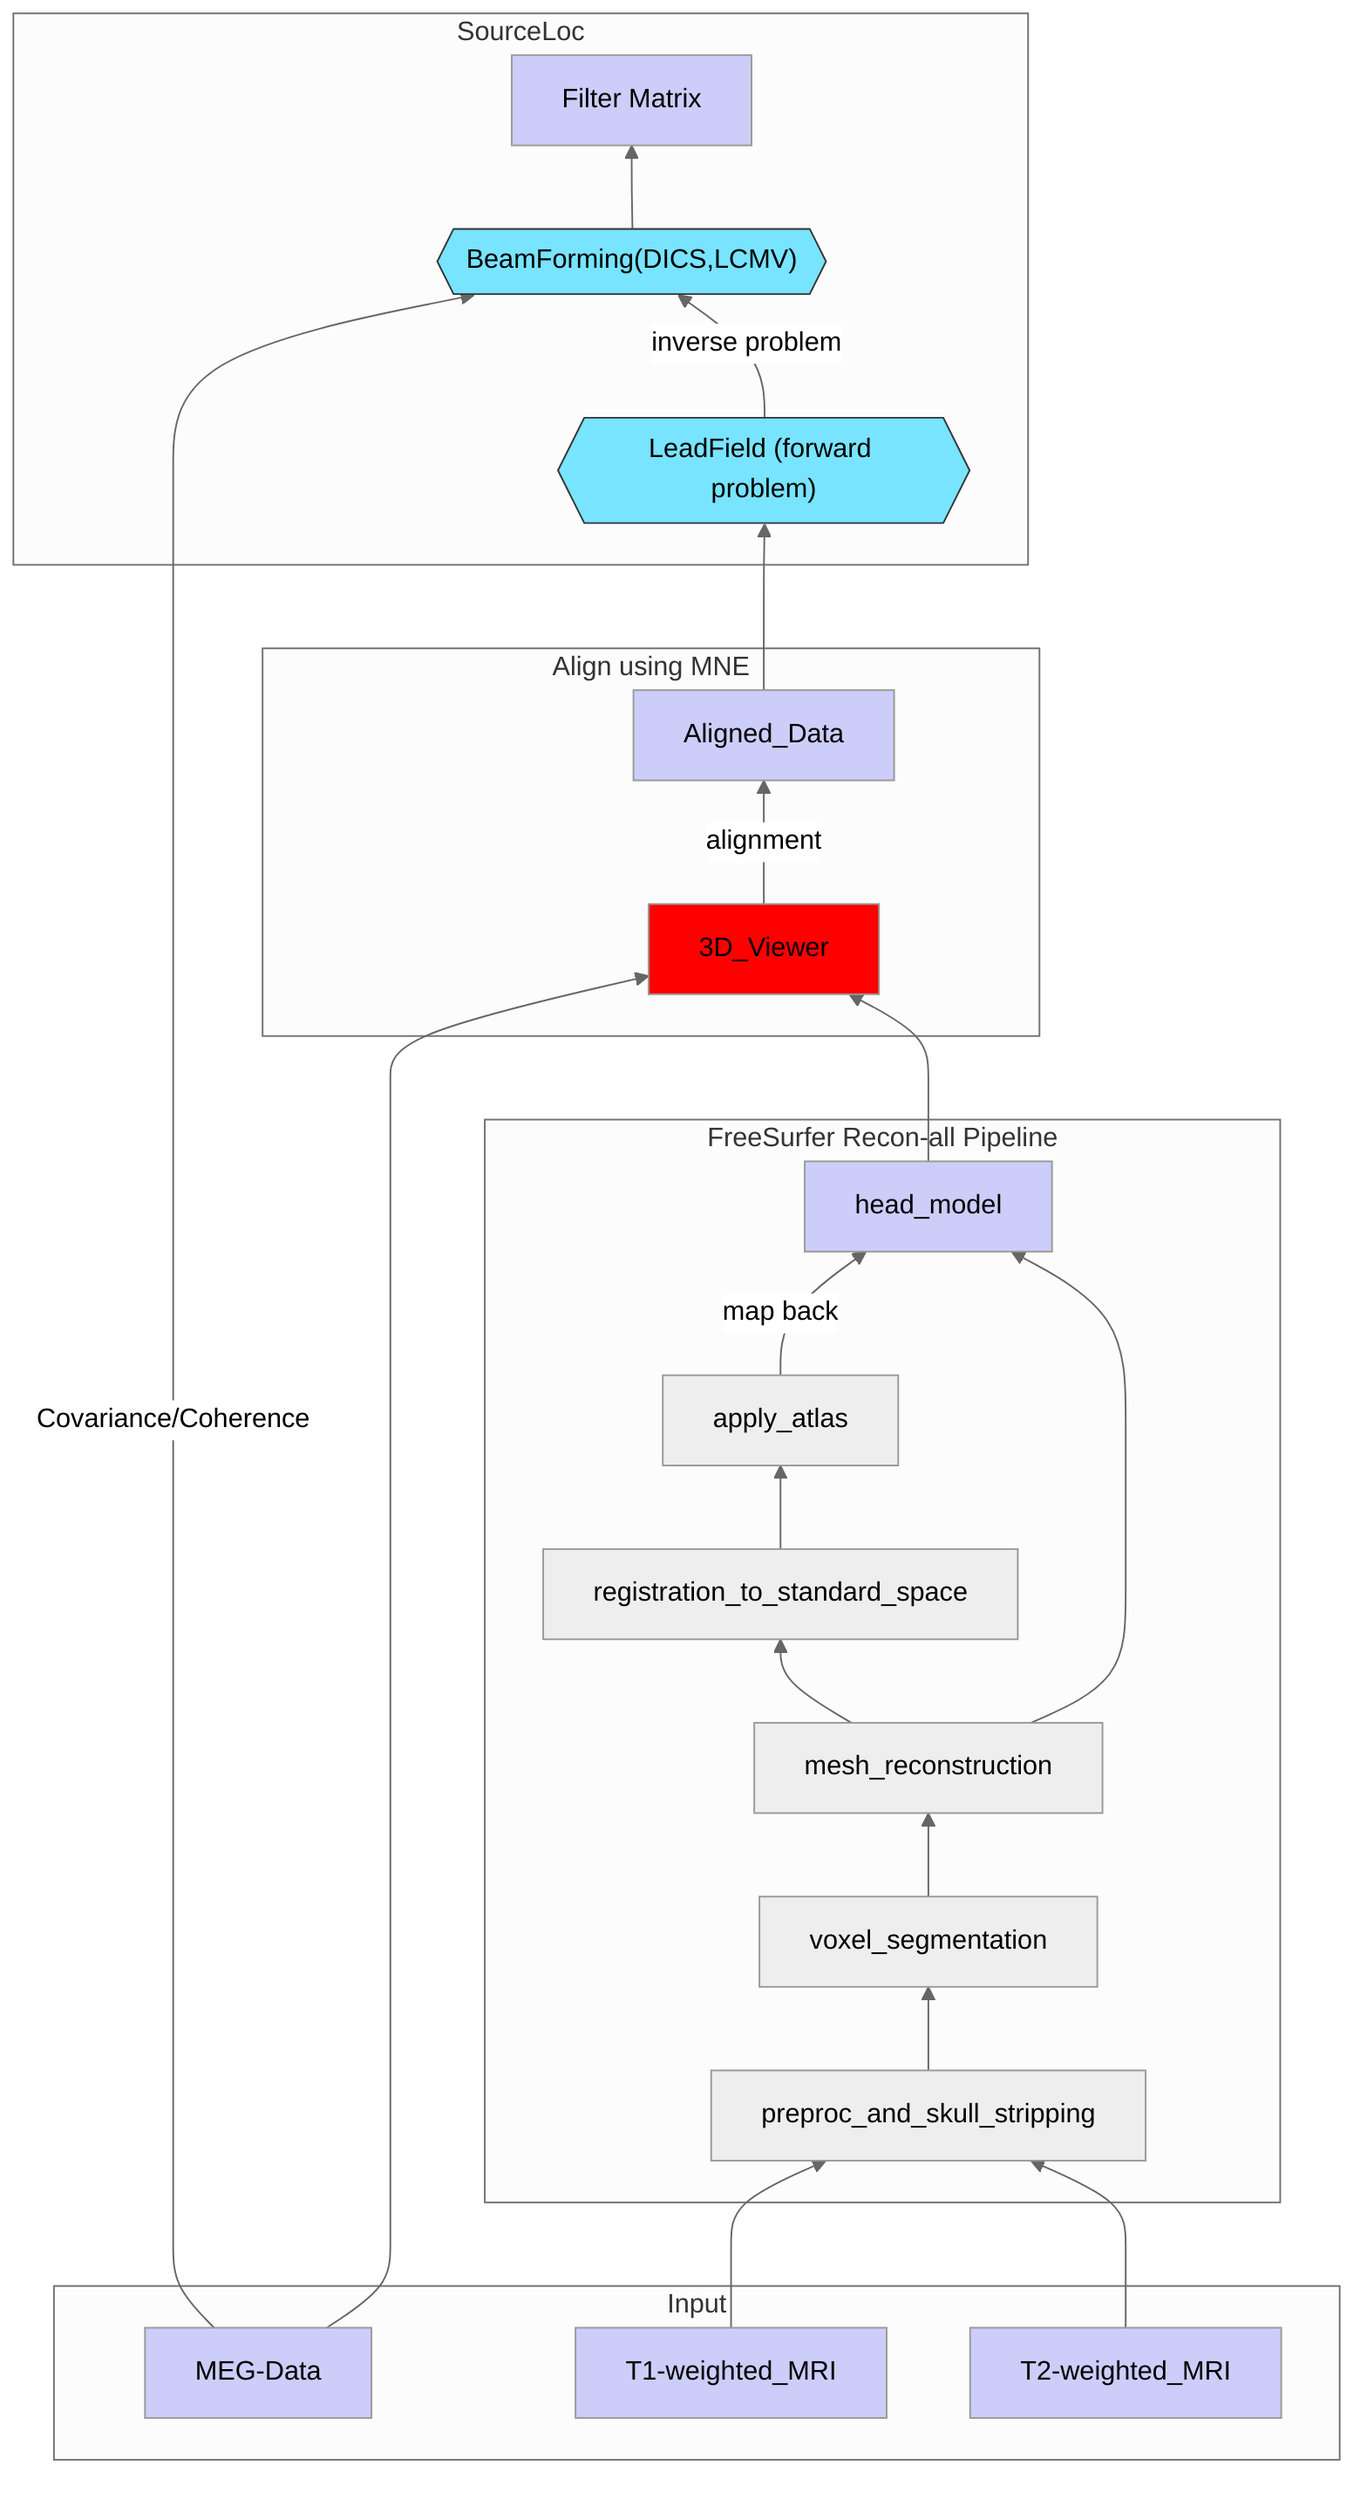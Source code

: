 %%{init: {'theme':'neutral'}}%%
graph BT

    %% projected development sub-units
    classDef DevUNIT fill:#78e4ff,stroke:#333,stroke-width:1px;
    %% external dependencies
    classDef EXTERN fill:red;
    %% input data
    classDef DATA fill:#1010EE33;

    subgraph Input
    MEG-Data
    T1-weighted_MRI
    T2-weighted_MRI
    end
    
    subgraph FreeSurfer Recon-all Pipeline
    T1-weighted_MRI --> preproc_and_skull_stripping
    T2-weighted_MRI --> preproc_and_skull_stripping
    preproc_and_skull_stripping --> voxel_segmentation
    voxel_segmentation --> mesh_reconstruction
    mesh_reconstruction --> head_model
    mesh_reconstruction --> registration_to_standard_space
    registration_to_standard_space --> apply_atlas
    apply_atlas --map back--> head_model
    head_model
    end
    
    
    subgraph Align using MNE
    MEG-Data --> 3D_Viewer
    head_model --> 3D_Viewer
    3D_Viewer --alignment--> Aligned_Data
    end
    
    subgraph SourceLoc
    Aligned_Data -->LF{{"LeadField (forward problem)"}}
    LF --inverse problem--> BF{{"BeamForming(DICS,LCMV)"}}
    BF-->FilterMatrix["Filter Matrix"]
    MEG-Data --Covariance/Coherence--> BF
    end


    class Viewer,HM,Segm,Atlas,MNE,BF,LF DevUNIT;
    class FreeSurfer,3D_Viewer EXTERN;
    class MEG-Data,T1-weighted_MRI,T2-weighted_MRI,Aligned_Data,FilterMatrix,head_model DATA;